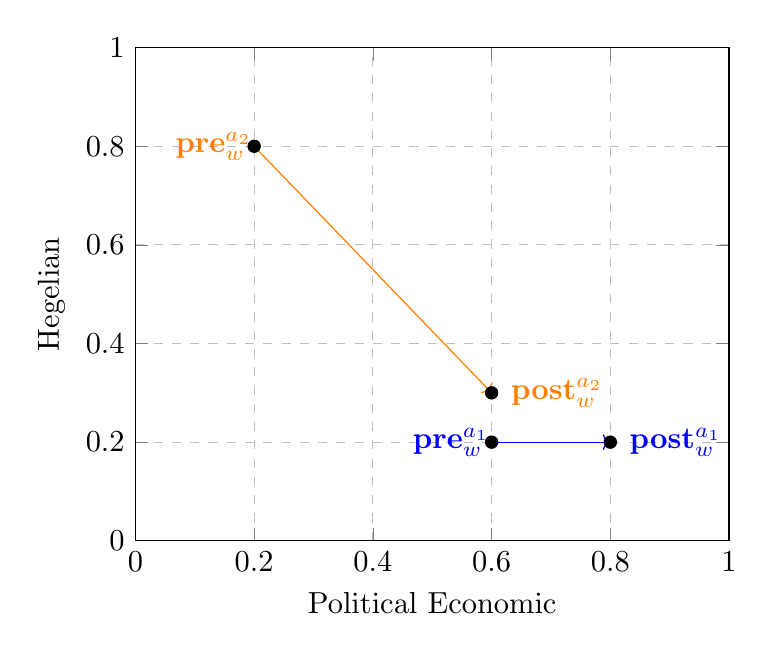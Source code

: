 \begin{tikzpicture}[scale=1.1]
	\begin{axis}[
		%title={Temperature dependence of CuSO\(_4\cdot\)5H\(_2\)O solubility},
		xlabel={Political Economic},
		ylabel={Hegelian},
		xmin=0, xmax=1.0,
		ymin=0, ymax=1.0,
		xtick={0,0.2,0.4,0.6,0.8,1.0},
		ytick={0,0.2,0.4,0.6,0.8,1.0},
		legend pos=north west,
		ymajorgrids=true,
		xmajorgrids=true,
		grid style=dashed,
		]
		
		\addplot[
		color=blue,
		%mark=circle,
		->,
		smooth
		%patch,
		%mesh,% without mesh, pgfplots tries to fill
		%patch type=quadratic spline
		]
		coordinates {
			(0.6,0.2)(0.8,0.2)
		};
		%\legend{CuSO\(_4\cdot\)5H\(_2\)O}
		\addplot[
		color=orange,
		%mark=circle,
		->,
		smooth
		]
		coordinates {
			(0.2,0.8)(0.6,0.3)
		};
		
		\addplot[
		scatter/classes={a={blue}, b={orange}},
		%scatter/classes={%
			%	a={mark=square*,blue},%
			%	b={mark=triangle*,red},%
			%	c={mark=o,draw=black}},
		scatter, mark=*, only marks, 
		scatter src=explicit symbolic,
		nodes near coords*={\Label},
		nodes near coords style={
			%anchor=west,
			anchor=\perpointanchor,
			xshift=1mm,
			yshift=\perpointyshift,
			color=\perpointcolor
		},
		visualization depends on={value \thisrow{label} \as \Label},
		visualization depends on={value \thisrow{anchorclass} \as \perpointanchor},
		visualization depends on={value \thisrow{yshift} \as \perpointyshift},
		visualization depends on={value \thisrow{class} \as \perpointcolor}
		] table [meta=class] {
			x y anchorclass yshift class label
			0.6 0.2 east 0cm blue $\mathbf{pre}_w^{a_1}$
			0.8 0.2 west 0cm blue $\mathbf{post}_w^{a_1}$
			0.2 0.8 east 0cm orange $\mathbf{pre}_w^{a_2}$
			0.6 0.3 west 0cm orange $\mathbf{post}_w^{a_2}$
			%0.7 0.6 a C
			%0.35 0.4 a D
		};
		
	\end{axis}
\end{tikzpicture}
